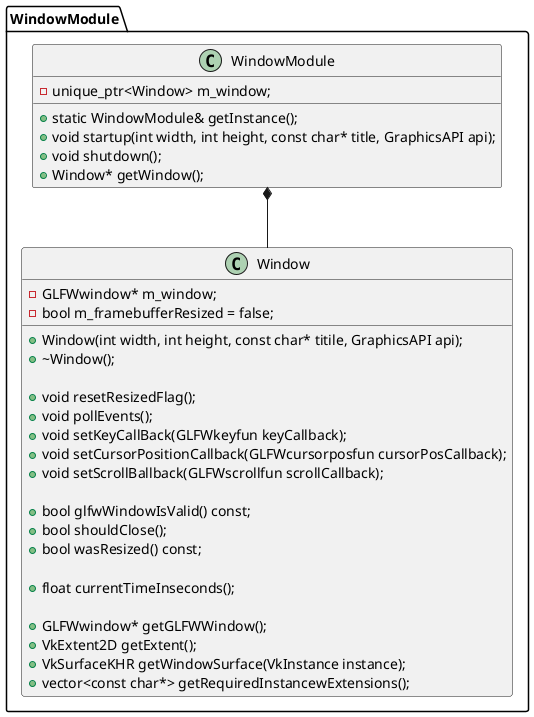 @startuml
package WindowModule
{
    class Window
    {
        -GLFWwindow* m_window;
        -bool m_framebufferResized = false;

        +Window(int width, int height, const char* titile, GraphicsAPI api);
        +~Window();

        +void resetResizedFlag();
        +void pollEvents();
        +void setKeyCallBack(GLFWkeyfun keyCallback);
        +void setCursorPositionCallback(GLFWcursorposfun cursorPosCallback);
        +void setScrollBallback(GLFWscrollfun scrollCallback);

        +bool glfwWindowIsValid() const;
        +bool shouldClose();
        +bool wasResized() const;

        +float currentTimeInseconds();

        +GLFWwindow* getGLFWWindow();
        +VkExtent2D getExtent();
        +VkSurfaceKHR getWindowSurface(VkInstance instance);
        +vector<const char*> getRequiredInstancewExtensions();
    }

    class WindowModule
    {
        -unique_ptr<Window> m_window;

        +static WindowModule& getInstance();
        +void startup(int width, int height, const char* title, GraphicsAPI api);
        +void shutdown();
        +Window* getWindow();
    }

    WindowModule *-- Window
}
@enduml